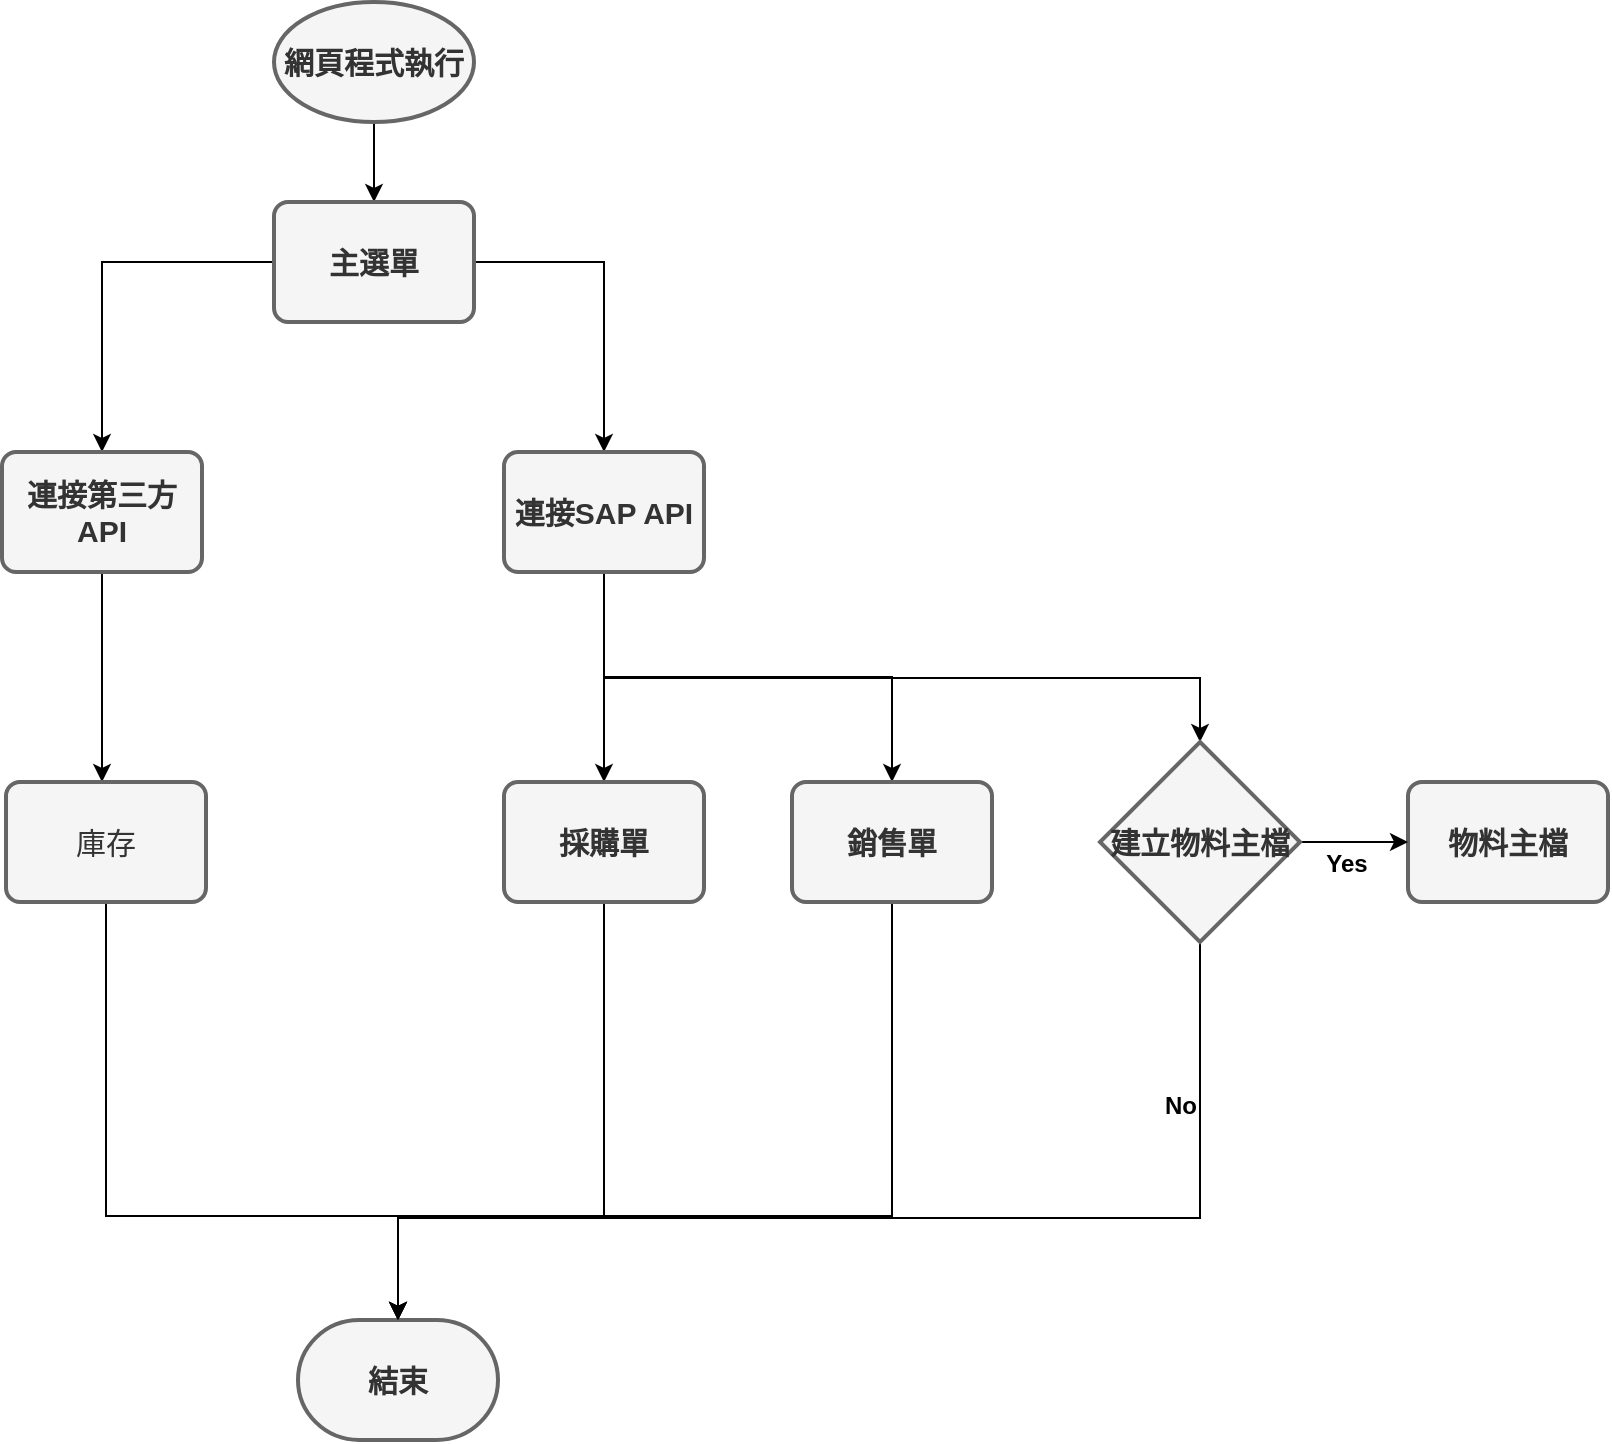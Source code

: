 <mxfile version="20.4.1" type="github">
  <diagram id="C5RBs43oDa-KdzZeNtuy" name="Page-1">
    <mxGraphModel dx="1088" dy="733" grid="0" gridSize="10" guides="1" tooltips="1" connect="1" arrows="1" fold="1" page="0" pageScale="1" pageWidth="827" pageHeight="1169" background="#ffffff" math="0" shadow="0">
      <root>
        <mxCell id="WIyWlLk6GJQsqaUBKTNV-0" />
        <mxCell id="WIyWlLk6GJQsqaUBKTNV-1" parent="WIyWlLk6GJQsqaUBKTNV-0" />
        <mxCell id="Q3FAwrVxetzA3b7x19hh-8" value="" style="edgeStyle=orthogonalEdgeStyle;rounded=0;orthogonalLoop=1;jettySize=auto;html=1;strokeColor=#000000;" parent="WIyWlLk6GJQsqaUBKTNV-1" source="Q3FAwrVxetzA3b7x19hh-5" target="Q3FAwrVxetzA3b7x19hh-6" edge="1">
          <mxGeometry relative="1" as="geometry" />
        </mxCell>
        <mxCell id="Q3FAwrVxetzA3b7x19hh-5" value="網頁程式執行" style="strokeWidth=2;html=1;shape=mxgraph.flowchart.start_1;whiteSpace=wrap;fillColor=#f5f5f5;fontColor=#333333;strokeColor=#666666;fontSize=15;fontStyle=1" parent="WIyWlLk6GJQsqaUBKTNV-1" vertex="1">
          <mxGeometry x="206" y="50" width="100" height="60" as="geometry" />
        </mxCell>
        <mxCell id="VgMrhemJ6wQ01I0-AcNZ-75" style="edgeStyle=orthogonalEdgeStyle;rounded=0;orthogonalLoop=1;jettySize=auto;html=1;exitX=1;exitY=0.5;exitDx=0;exitDy=0;entryX=0.5;entryY=0;entryDx=0;entryDy=0;strokeColor=#000000;" parent="WIyWlLk6GJQsqaUBKTNV-1" source="Q3FAwrVxetzA3b7x19hh-6" target="VgMrhemJ6wQ01I0-AcNZ-49" edge="1">
          <mxGeometry relative="1" as="geometry" />
        </mxCell>
        <mxCell id="VgMrhemJ6wQ01I0-AcNZ-76" style="edgeStyle=orthogonalEdgeStyle;rounded=0;orthogonalLoop=1;jettySize=auto;html=1;exitX=0;exitY=0.5;exitDx=0;exitDy=0;strokeColor=#000000;" parent="WIyWlLk6GJQsqaUBKTNV-1" source="Q3FAwrVxetzA3b7x19hh-6" target="VgMrhemJ6wQ01I0-AcNZ-50" edge="1">
          <mxGeometry relative="1" as="geometry" />
        </mxCell>
        <mxCell id="Q3FAwrVxetzA3b7x19hh-6" value="主選單" style="rounded=1;whiteSpace=wrap;html=1;absoluteArcSize=1;arcSize=14;strokeWidth=2;fillColor=#f5f5f5;fontColor=#333333;strokeColor=#666666;fontSize=15;fontStyle=1" parent="WIyWlLk6GJQsqaUBKTNV-1" vertex="1">
          <mxGeometry x="206" y="150" width="100" height="60" as="geometry" />
        </mxCell>
        <mxCell id="Q3FAwrVxetzA3b7x19hh-7" style="edgeStyle=orthogonalEdgeStyle;rounded=0;orthogonalLoop=1;jettySize=auto;html=1;exitX=0.5;exitY=1;exitDx=0;exitDy=0;strokeColor=#000000;" parent="WIyWlLk6GJQsqaUBKTNV-1" source="Q3FAwrVxetzA3b7x19hh-6" target="Q3FAwrVxetzA3b7x19hh-6" edge="1">
          <mxGeometry relative="1" as="geometry" />
        </mxCell>
        <mxCell id="VgMrhemJ6wQ01I0-AcNZ-3" value="物料主檔" style="rounded=1;whiteSpace=wrap;html=1;absoluteArcSize=1;arcSize=14;strokeWidth=2;fillColor=#f5f5f5;fontColor=#333333;strokeColor=#666666;fontStyle=1;fontSize=15;" parent="WIyWlLk6GJQsqaUBKTNV-1" vertex="1">
          <mxGeometry x="773" y="440" width="100" height="60" as="geometry" />
        </mxCell>
        <mxCell id="J7ftsPVNLd0Q4_JpVTXs-9" style="edgeStyle=orthogonalEdgeStyle;rounded=0;orthogonalLoop=1;jettySize=auto;html=1;exitX=0.5;exitY=1;exitDx=0;exitDy=0;entryX=0.5;entryY=0;entryDx=0;entryDy=0;strokeColor=#000000;" parent="WIyWlLk6GJQsqaUBKTNV-1" source="VgMrhemJ6wQ01I0-AcNZ-49" target="J7ftsPVNLd0Q4_JpVTXs-8" edge="1">
          <mxGeometry relative="1" as="geometry" />
        </mxCell>
        <mxCell id="J7ftsPVNLd0Q4_JpVTXs-10" style="edgeStyle=orthogonalEdgeStyle;rounded=0;orthogonalLoop=1;jettySize=auto;html=1;exitX=0.5;exitY=1;exitDx=0;exitDy=0;entryX=0.5;entryY=0;entryDx=0;entryDy=0;strokeColor=#000000;" parent="WIyWlLk6GJQsqaUBKTNV-1" source="VgMrhemJ6wQ01I0-AcNZ-49" target="J7ftsPVNLd0Q4_JpVTXs-7" edge="1">
          <mxGeometry relative="1" as="geometry" />
        </mxCell>
        <mxCell id="YU3iLPzWJuIe5xFHhPr2-2" style="edgeStyle=orthogonalEdgeStyle;rounded=0;orthogonalLoop=1;jettySize=auto;html=1;exitX=0.5;exitY=1;exitDx=0;exitDy=0;entryX=0.5;entryY=0;entryDx=0;entryDy=0;entryPerimeter=0;strokeColor=#000000;" edge="1" parent="WIyWlLk6GJQsqaUBKTNV-1" source="VgMrhemJ6wQ01I0-AcNZ-49" target="VgMrhemJ6wQ01I0-AcNZ-1">
          <mxGeometry relative="1" as="geometry">
            <Array as="points">
              <mxPoint x="371" y="388" />
              <mxPoint x="669" y="388" />
            </Array>
          </mxGeometry>
        </mxCell>
        <mxCell id="VgMrhemJ6wQ01I0-AcNZ-49" value="連接SAP API" style="rounded=1;whiteSpace=wrap;html=1;absoluteArcSize=1;arcSize=14;strokeWidth=2;fillColor=#f5f5f5;fontColor=#333333;strokeColor=#666666;fontSize=15;fontStyle=1" parent="WIyWlLk6GJQsqaUBKTNV-1" vertex="1">
          <mxGeometry x="321" y="275" width="100" height="60" as="geometry" />
        </mxCell>
        <mxCell id="J7ftsPVNLd0Q4_JpVTXs-5" style="edgeStyle=orthogonalEdgeStyle;rounded=0;orthogonalLoop=1;jettySize=auto;html=1;exitX=0.5;exitY=1;exitDx=0;exitDy=0;strokeColor=#000000;entryX=0.48;entryY=0;entryDx=0;entryDy=0;entryPerimeter=0;" parent="WIyWlLk6GJQsqaUBKTNV-1" source="VgMrhemJ6wQ01I0-AcNZ-50" target="VgMrhemJ6wQ01I0-AcNZ-80" edge="1">
          <mxGeometry relative="1" as="geometry">
            <mxPoint x="120" y="435" as="targetPoint" />
          </mxGeometry>
        </mxCell>
        <mxCell id="VgMrhemJ6wQ01I0-AcNZ-50" value="連接第三方API" style="rounded=1;whiteSpace=wrap;html=1;absoluteArcSize=1;arcSize=14;strokeWidth=2;fillColor=#f5f5f5;fontColor=#333333;strokeColor=#666666;fontSize=15;fontStyle=1" parent="WIyWlLk6GJQsqaUBKTNV-1" vertex="1">
          <mxGeometry x="70" y="275" width="100" height="60" as="geometry" />
        </mxCell>
        <mxCell id="YU3iLPzWJuIe5xFHhPr2-6" style="edgeStyle=orthogonalEdgeStyle;rounded=0;orthogonalLoop=1;jettySize=auto;html=1;exitX=0.5;exitY=1;exitDx=0;exitDy=0;exitPerimeter=0;entryX=0.5;entryY=0;entryDx=0;entryDy=0;entryPerimeter=0;strokeColor=#000000;fontColor=#000000;" edge="1" parent="WIyWlLk6GJQsqaUBKTNV-1" source="VgMrhemJ6wQ01I0-AcNZ-1" target="f_vY5W9CxbXfMibYVCZA-5">
          <mxGeometry relative="1" as="geometry">
            <Array as="points">
              <mxPoint x="669" y="658" />
              <mxPoint x="268" y="658" />
            </Array>
          </mxGeometry>
        </mxCell>
        <mxCell id="YU3iLPzWJuIe5xFHhPr2-7" style="edgeStyle=orthogonalEdgeStyle;rounded=0;orthogonalLoop=1;jettySize=auto;html=1;exitX=1;exitY=0.5;exitDx=0;exitDy=0;exitPerimeter=0;entryX=0;entryY=0.5;entryDx=0;entryDy=0;strokeColor=#000000;fontColor=#000000;" edge="1" parent="WIyWlLk6GJQsqaUBKTNV-1" source="VgMrhemJ6wQ01I0-AcNZ-1" target="VgMrhemJ6wQ01I0-AcNZ-3">
          <mxGeometry relative="1" as="geometry" />
        </mxCell>
        <mxCell id="VgMrhemJ6wQ01I0-AcNZ-1" value="建立物料主檔" style="strokeWidth=2;html=1;shape=mxgraph.flowchart.decision;whiteSpace=wrap;fillColor=#f5f5f5;fontColor=#333333;strokeColor=#666666;fontStyle=1;fontSize=15;" parent="WIyWlLk6GJQsqaUBKTNV-1" vertex="1">
          <mxGeometry x="619" y="420" width="100" height="100" as="geometry" />
        </mxCell>
        <mxCell id="f_vY5W9CxbXfMibYVCZA-8" style="edgeStyle=orthogonalEdgeStyle;rounded=0;orthogonalLoop=1;jettySize=auto;html=1;exitX=0.5;exitY=1;exitDx=0;exitDy=0;strokeColor=#000000;entryX=0.5;entryY=0;entryDx=0;entryDy=0;entryPerimeter=0;" parent="WIyWlLk6GJQsqaUBKTNV-1" source="VgMrhemJ6wQ01I0-AcNZ-80" target="f_vY5W9CxbXfMibYVCZA-5" edge="1">
          <mxGeometry relative="1" as="geometry">
            <Array as="points">
              <mxPoint x="122" y="657" />
              <mxPoint x="268" y="657" />
            </Array>
            <mxPoint x="264" y="715" as="targetPoint" />
          </mxGeometry>
        </mxCell>
        <mxCell id="VgMrhemJ6wQ01I0-AcNZ-80" value="庫存" style="rounded=1;whiteSpace=wrap;html=1;absoluteArcSize=1;arcSize=14;strokeWidth=2;fillColor=#f5f5f5;fontColor=#333333;strokeColor=#666666;fontSize=15;" parent="WIyWlLk6GJQsqaUBKTNV-1" vertex="1">
          <mxGeometry x="72" y="440" width="100" height="60" as="geometry" />
        </mxCell>
        <mxCell id="f_vY5W9CxbXfMibYVCZA-5" value="結束" style="strokeWidth=2;html=1;shape=mxgraph.flowchart.terminator;whiteSpace=wrap;fillColor=#f5f5f5;fontColor=#333333;strokeColor=#666666;fontStyle=1;fontSize=15;" parent="WIyWlLk6GJQsqaUBKTNV-1" vertex="1">
          <mxGeometry x="218" y="709" width="100" height="60" as="geometry" />
        </mxCell>
        <mxCell id="J7ftsPVNLd0Q4_JpVTXs-12" style="edgeStyle=orthogonalEdgeStyle;rounded=0;orthogonalLoop=1;jettySize=auto;html=1;exitX=0.5;exitY=1;exitDx=0;exitDy=0;entryX=0.5;entryY=0;entryDx=0;entryDy=0;entryPerimeter=0;strokeColor=#000000;" parent="WIyWlLk6GJQsqaUBKTNV-1" source="J7ftsPVNLd0Q4_JpVTXs-7" target="f_vY5W9CxbXfMibYVCZA-5" edge="1">
          <mxGeometry relative="1" as="geometry">
            <Array as="points">
              <mxPoint x="515" y="657" />
              <mxPoint x="268" y="657" />
            </Array>
          </mxGeometry>
        </mxCell>
        <mxCell id="J7ftsPVNLd0Q4_JpVTXs-7" value="銷售單" style="rounded=1;whiteSpace=wrap;html=1;absoluteArcSize=1;arcSize=14;strokeWidth=2;fillColor=#f5f5f5;fontColor=#333333;strokeColor=#666666;fontStyle=1;fontSize=15;" parent="WIyWlLk6GJQsqaUBKTNV-1" vertex="1">
          <mxGeometry x="465" y="440" width="100" height="60" as="geometry" />
        </mxCell>
        <mxCell id="YU3iLPzWJuIe5xFHhPr2-0" style="edgeStyle=orthogonalEdgeStyle;rounded=0;orthogonalLoop=1;jettySize=auto;html=1;exitX=0.5;exitY=1;exitDx=0;exitDy=0;entryX=0.5;entryY=0;entryDx=0;entryDy=0;entryPerimeter=0;strokeColor=#000000;" edge="1" parent="WIyWlLk6GJQsqaUBKTNV-1" source="J7ftsPVNLd0Q4_JpVTXs-8" target="f_vY5W9CxbXfMibYVCZA-5">
          <mxGeometry relative="1" as="geometry">
            <Array as="points">
              <mxPoint x="371" y="658" />
              <mxPoint x="268" y="658" />
            </Array>
          </mxGeometry>
        </mxCell>
        <mxCell id="J7ftsPVNLd0Q4_JpVTXs-8" value="採購單" style="rounded=1;whiteSpace=wrap;html=1;absoluteArcSize=1;arcSize=14;strokeWidth=2;fillColor=#f5f5f5;fontColor=#333333;strokeColor=#666666;fontStyle=1;fontSize=15;" parent="WIyWlLk6GJQsqaUBKTNV-1" vertex="1">
          <mxGeometry x="321" y="440" width="100" height="60" as="geometry" />
        </mxCell>
        <mxCell id="YU3iLPzWJuIe5xFHhPr2-5" value="&lt;b&gt;&lt;font color=&quot;#000000&quot;&gt;No&lt;/font&gt;&lt;/b&gt;" style="text;html=1;align=center;verticalAlign=middle;resizable=0;points=[];autosize=1;" vertex="1" parent="WIyWlLk6GJQsqaUBKTNV-1">
          <mxGeometry x="642" y="589" width="34" height="26" as="geometry" />
        </mxCell>
        <mxCell id="YU3iLPzWJuIe5xFHhPr2-8" value="&lt;b&gt;&lt;font color=&quot;#000000&quot;&gt;Yes&lt;/font&gt;&lt;/b&gt;" style="text;html=1;align=center;verticalAlign=middle;resizable=0;points=[];autosize=1;" vertex="1" parent="WIyWlLk6GJQsqaUBKTNV-1">
          <mxGeometry x="722" y="468" width="39" height="26" as="geometry" />
        </mxCell>
      </root>
    </mxGraphModel>
  </diagram>
</mxfile>
